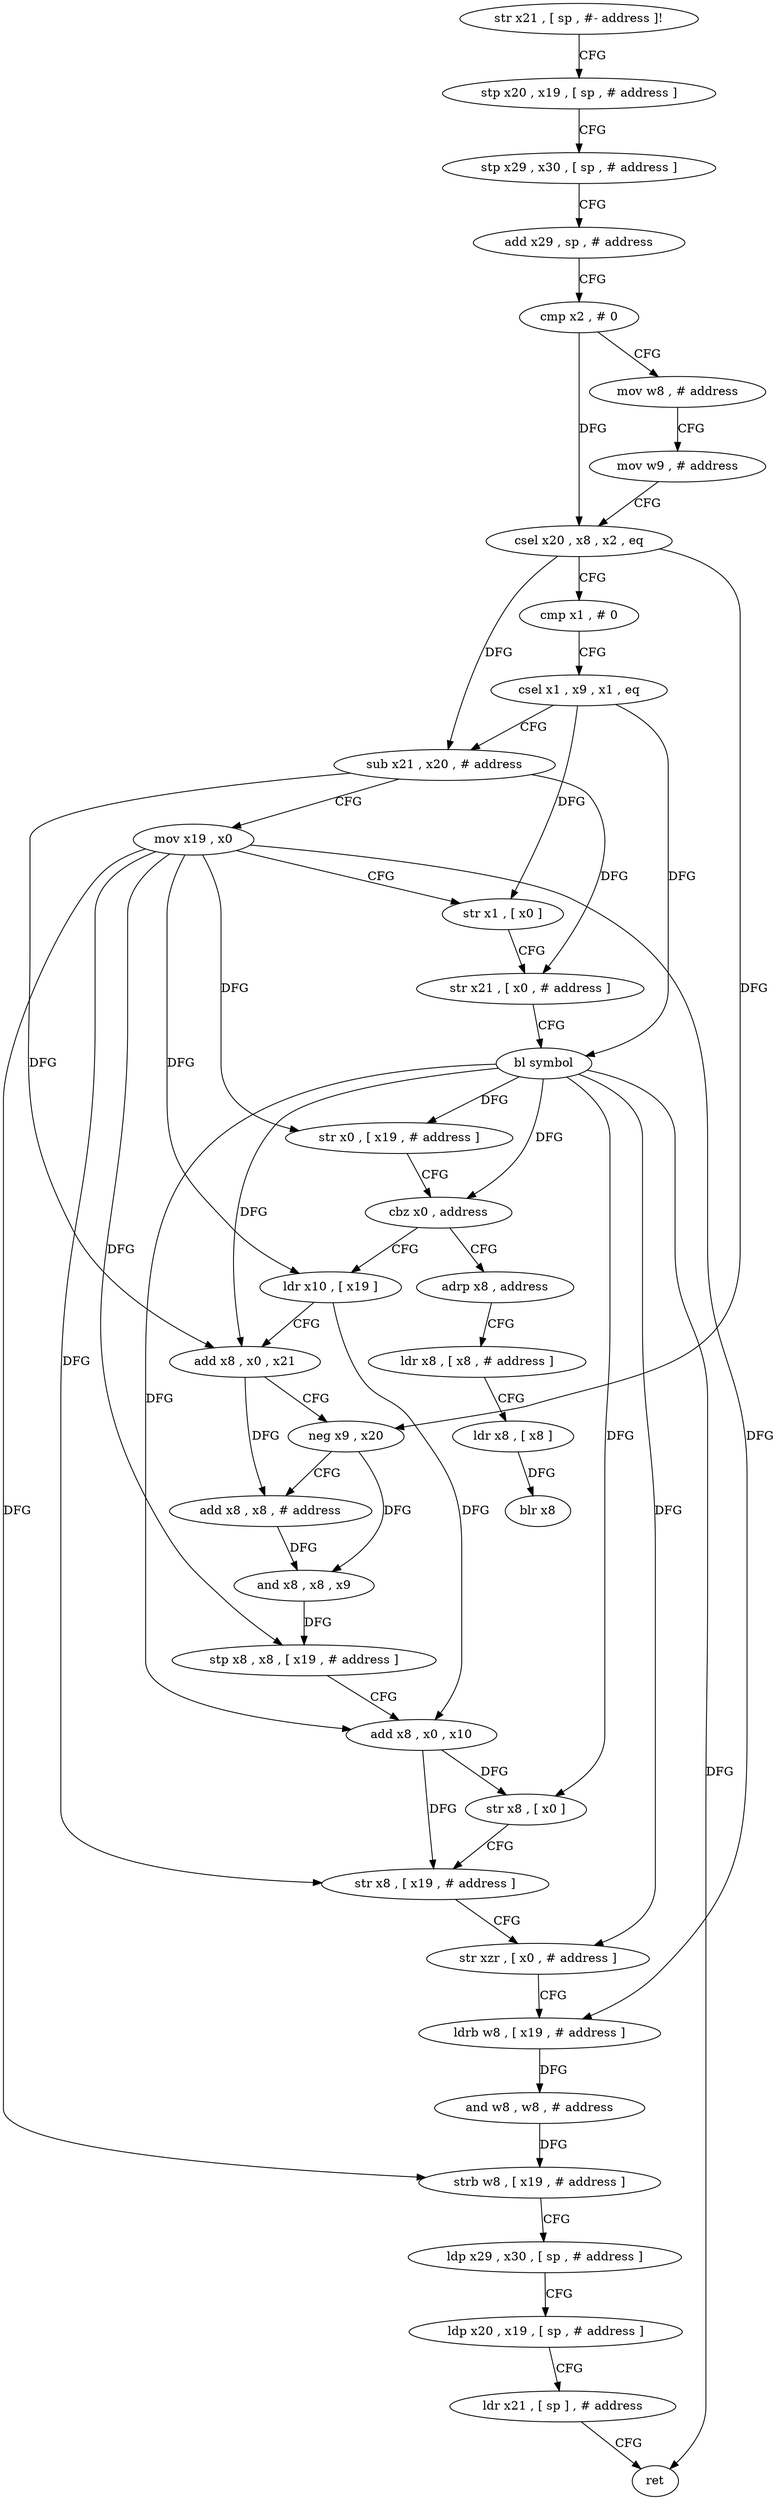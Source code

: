 digraph "func" {
"170100" [label = "str x21 , [ sp , #- address ]!" ]
"170104" [label = "stp x20 , x19 , [ sp , # address ]" ]
"170108" [label = "stp x29 , x30 , [ sp , # address ]" ]
"170112" [label = "add x29 , sp , # address" ]
"170116" [label = "cmp x2 , # 0" ]
"170120" [label = "mov w8 , # address" ]
"170124" [label = "mov w9 , # address" ]
"170128" [label = "csel x20 , x8 , x2 , eq" ]
"170132" [label = "cmp x1 , # 0" ]
"170136" [label = "csel x1 , x9 , x1 , eq" ]
"170140" [label = "sub x21 , x20 , # address" ]
"170144" [label = "mov x19 , x0" ]
"170148" [label = "str x1 , [ x0 ]" ]
"170152" [label = "str x21 , [ x0 , # address ]" ]
"170156" [label = "bl symbol" ]
"170160" [label = "str x0 , [ x19 , # address ]" ]
"170164" [label = "cbz x0 , address" ]
"170236" [label = "adrp x8 , address" ]
"170168" [label = "ldr x10 , [ x19 ]" ]
"170240" [label = "ldr x8 , [ x8 , # address ]" ]
"170244" [label = "ldr x8 , [ x8 ]" ]
"170248" [label = "blr x8" ]
"170172" [label = "add x8 , x0 , x21" ]
"170176" [label = "neg x9 , x20" ]
"170180" [label = "add x8 , x8 , # address" ]
"170184" [label = "and x8 , x8 , x9" ]
"170188" [label = "stp x8 , x8 , [ x19 , # address ]" ]
"170192" [label = "add x8 , x0 , x10" ]
"170196" [label = "str x8 , [ x0 ]" ]
"170200" [label = "str x8 , [ x19 , # address ]" ]
"170204" [label = "str xzr , [ x0 , # address ]" ]
"170208" [label = "ldrb w8 , [ x19 , # address ]" ]
"170212" [label = "and w8 , w8 , # address" ]
"170216" [label = "strb w8 , [ x19 , # address ]" ]
"170220" [label = "ldp x29 , x30 , [ sp , # address ]" ]
"170224" [label = "ldp x20 , x19 , [ sp , # address ]" ]
"170228" [label = "ldr x21 , [ sp ] , # address" ]
"170232" [label = "ret" ]
"170100" -> "170104" [ label = "CFG" ]
"170104" -> "170108" [ label = "CFG" ]
"170108" -> "170112" [ label = "CFG" ]
"170112" -> "170116" [ label = "CFG" ]
"170116" -> "170120" [ label = "CFG" ]
"170116" -> "170128" [ label = "DFG" ]
"170120" -> "170124" [ label = "CFG" ]
"170124" -> "170128" [ label = "CFG" ]
"170128" -> "170132" [ label = "CFG" ]
"170128" -> "170140" [ label = "DFG" ]
"170128" -> "170176" [ label = "DFG" ]
"170132" -> "170136" [ label = "CFG" ]
"170136" -> "170140" [ label = "CFG" ]
"170136" -> "170148" [ label = "DFG" ]
"170136" -> "170156" [ label = "DFG" ]
"170140" -> "170144" [ label = "CFG" ]
"170140" -> "170152" [ label = "DFG" ]
"170140" -> "170172" [ label = "DFG" ]
"170144" -> "170148" [ label = "CFG" ]
"170144" -> "170160" [ label = "DFG" ]
"170144" -> "170168" [ label = "DFG" ]
"170144" -> "170188" [ label = "DFG" ]
"170144" -> "170200" [ label = "DFG" ]
"170144" -> "170208" [ label = "DFG" ]
"170144" -> "170216" [ label = "DFG" ]
"170148" -> "170152" [ label = "CFG" ]
"170152" -> "170156" [ label = "CFG" ]
"170156" -> "170160" [ label = "DFG" ]
"170156" -> "170164" [ label = "DFG" ]
"170156" -> "170172" [ label = "DFG" ]
"170156" -> "170192" [ label = "DFG" ]
"170156" -> "170196" [ label = "DFG" ]
"170156" -> "170204" [ label = "DFG" ]
"170156" -> "170232" [ label = "DFG" ]
"170160" -> "170164" [ label = "CFG" ]
"170164" -> "170236" [ label = "CFG" ]
"170164" -> "170168" [ label = "CFG" ]
"170236" -> "170240" [ label = "CFG" ]
"170168" -> "170172" [ label = "CFG" ]
"170168" -> "170192" [ label = "DFG" ]
"170240" -> "170244" [ label = "CFG" ]
"170244" -> "170248" [ label = "DFG" ]
"170172" -> "170176" [ label = "CFG" ]
"170172" -> "170180" [ label = "DFG" ]
"170176" -> "170180" [ label = "CFG" ]
"170176" -> "170184" [ label = "DFG" ]
"170180" -> "170184" [ label = "DFG" ]
"170184" -> "170188" [ label = "DFG" ]
"170188" -> "170192" [ label = "CFG" ]
"170192" -> "170196" [ label = "DFG" ]
"170192" -> "170200" [ label = "DFG" ]
"170196" -> "170200" [ label = "CFG" ]
"170200" -> "170204" [ label = "CFG" ]
"170204" -> "170208" [ label = "CFG" ]
"170208" -> "170212" [ label = "DFG" ]
"170212" -> "170216" [ label = "DFG" ]
"170216" -> "170220" [ label = "CFG" ]
"170220" -> "170224" [ label = "CFG" ]
"170224" -> "170228" [ label = "CFG" ]
"170228" -> "170232" [ label = "CFG" ]
}
